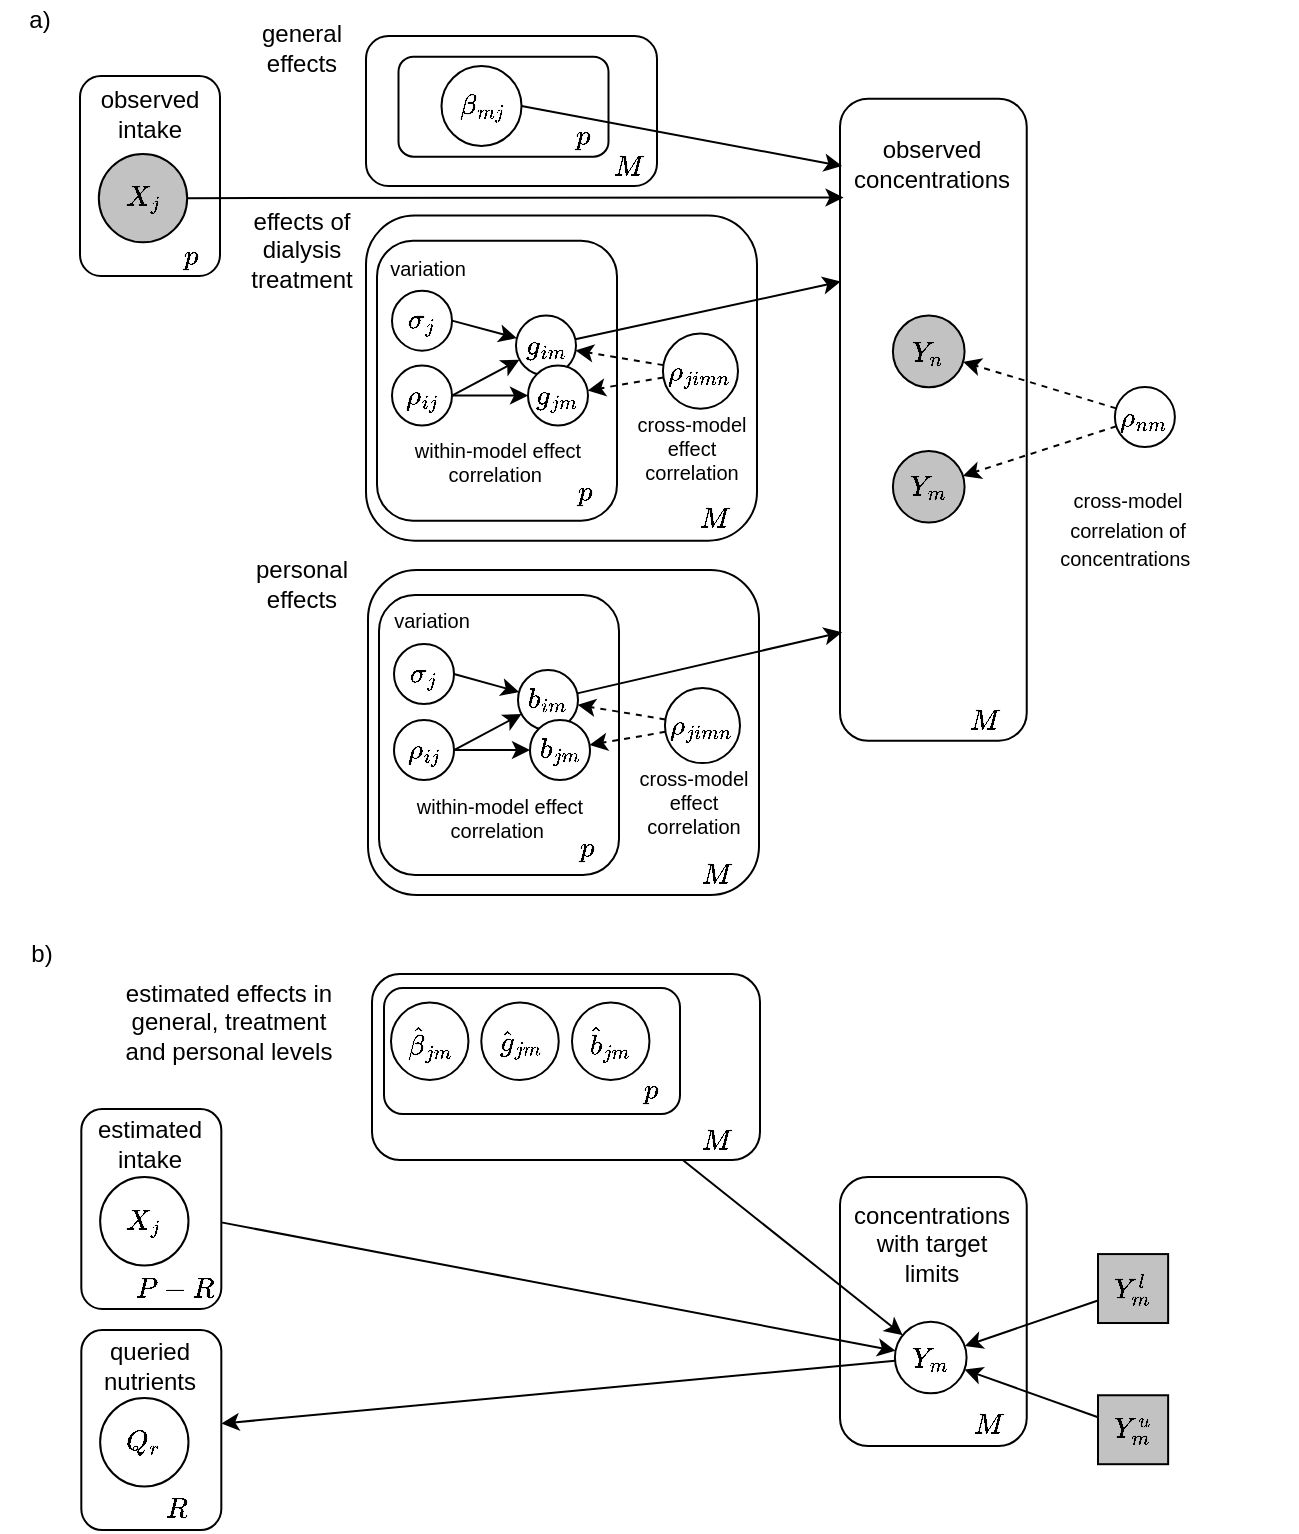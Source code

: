 <mxfile version="20.4.2" type="device"><diagram id="aVDJ6qa08OiUKi7-cSPi" name="MEBN-conditioned"><mxGraphModel dx="1385" dy="662" grid="1" gridSize="10" guides="1" tooltips="1" connect="1" arrows="1" fold="1" page="0" pageScale="1" pageWidth="827" pageHeight="1169" math="1" shadow="0"><root><mxCell id="0"/><mxCell id="1" parent="0"/><mxCell id="Wu0eMoK5NsrAPK4ZpF4r-55" value="" style="rounded=1;whiteSpace=wrap;html=1;" parent="1" vertex="1"><mxGeometry x="420" y="588.52" width="93.37" height="134.47" as="geometry"/></mxCell><mxCell id="Wu0eMoK5NsrAPK4ZpF4r-51" value="" style="rounded=1;whiteSpace=wrap;html=1;" parent="1" vertex="1"><mxGeometry x="186" y="487.03" width="194" height="92.97" as="geometry"/></mxCell><mxCell id="6NtO6H2NxVi4LjylE7MF-1" value="" style="group" parent="1" vertex="1" connectable="0"><mxGeometry x="78.5" y="30.32" width="569.94" height="390" as="geometry"/></mxCell><mxCell id="6NtO6H2NxVi4LjylE7MF-3" value="" style="rounded=1;whiteSpace=wrap;html=1;" parent="6NtO6H2NxVi4LjylE7MF-1" vertex="1"><mxGeometry x="104.5" y="-12.32" width="145.5" height="75" as="geometry"/></mxCell><mxCell id="6NtO6H2NxVi4LjylE7MF-16" value="$$M$$" style="text;html=1;strokeColor=none;fillColor=none;align=center;verticalAlign=middle;whiteSpace=wrap;rounded=0;" parent="6NtO6H2NxVi4LjylE7MF-1" vertex="1"><mxGeometry x="216" y="42.68" width="40" height="20" as="geometry"/></mxCell><mxCell id="nGZGbsInb6ep9h1au_5J-101" value="&lt;span style=&quot;color: rgba(0 , 0 , 0 , 0) ; font-family: monospace ; font-size: 0px&quot;&gt;%3CmxGraphModel%3E%3Croot%3E%3CmxCell%20id%3D%220%22%2F%3E%3CmxCell%20id%3D%221%22%20parent%3D%220%22%2F%3E%3CmxCell%20id%3D%222%22%20value%3D%22%24%24P%24%24%22%20style%3D%22text%3Bhtml%3D1%3BstrokeColor%3Dnone%3BfillColor%3Dnone%3Balign%3Dcenter%3BverticalAlign%3Dmiddle%3BwhiteSpace%3Dwrap%3Brounded%3D0%3B%22%20vertex%3D%221%22%20parent%3D%221%22%3E%3CmxGeometry%20x%3D%22215.0%22%20y%3D%22492%22%20width%3D%2240%22%20height%3D%2220%22%20as%3D%22geometry%22%2F%3E%3C%2FmxCell%3E%3C%2Froot%3E%3C%2FmxGraphModel%3E&lt;/span&gt;" style="rounded=1;whiteSpace=wrap;html=1;" parent="6NtO6H2NxVi4LjylE7MF-1" vertex="1"><mxGeometry x="104.5" y="77.47" width="195.5" height="162.53" as="geometry"/></mxCell><mxCell id="5dJXcv4AR0Vq1lV-FccK-24" value="&lt;span style=&quot;color: rgba(0 , 0 , 0 , 0) ; font-family: monospace ; font-size: 0px&quot;&gt;%3CmxGraphModel%3E%3Croot%3E%3CmxCell%20id%3D%220%22%2F%3E%3CmxCell%20id%3D%221%22%20parent%3D%220%22%2F%3E%3CmxCell%20id%3D%222%22%20value%3D%22%24%24P%24%24%22%20style%3D%22text%3Bhtml%3D1%3BstrokeColor%3Dnone%3BfillColor%3Dnone%3Balign%3Dcenter%3BverticalAlign%3Dmiddle%3BwhiteSpace%3Dwrap%3Brounded%3D0%3B%22%20vertex%3D%221%22%20parent%3D%221%22%3E%3CmxGeometry%20x%3D%22215.0%22%20y%3D%22492%22%20width%3D%2240%22%20height%3D%2220%22%20as%3D%22geometry%22%2F%3E%3C%2FmxCell%3E%3C%2Froot%3E%3C%2FmxGraphModel%3E&lt;/span&gt;" style="rounded=1;whiteSpace=wrap;html=1;" parent="6NtO6H2NxVi4LjylE7MF-1" vertex="1"><mxGeometry x="110" y="90" width="120" height="140" as="geometry"/></mxCell><mxCell id="nGZGbsInb6ep9h1au_5J-102" value="\(g_{im}\)" style="ellipse;whiteSpace=wrap;html=1;aspect=fixed;strokeWidth=1;" parent="6NtO6H2NxVi4LjylE7MF-1" vertex="1"><mxGeometry x="179.5" y="127.47" width="30" height="30" as="geometry"/></mxCell><mxCell id="nGZGbsInb6ep9h1au_5J-103" value="&lt;b&gt;\(\sigma_j\)&lt;/b&gt;" style="ellipse;whiteSpace=wrap;html=1;aspect=fixed;strokeWidth=1;" parent="6NtO6H2NxVi4LjylE7MF-1" vertex="1"><mxGeometry x="117.5" y="115.0" width="30" height="30" as="geometry"/></mxCell><mxCell id="nGZGbsInb6ep9h1au_5J-104" value="&lt;b&gt;\(\rho_{ij}\)&lt;/b&gt;" style="ellipse;whiteSpace=wrap;html=1;aspect=fixed;strokeWidth=1;" parent="6NtO6H2NxVi4LjylE7MF-1" vertex="1"><mxGeometry x="117.5" y="152.47" width="30" height="30" as="geometry"/></mxCell><mxCell id="nGZGbsInb6ep9h1au_5J-105" value="" style="endArrow=classic;html=1;exitX=1;exitY=0.5;exitDx=0;exitDy=0;" parent="6NtO6H2NxVi4LjylE7MF-1" source="nGZGbsInb6ep9h1au_5J-103" target="nGZGbsInb6ep9h1au_5J-102" edge="1"><mxGeometry width="50" height="50" relative="1" as="geometry"><mxPoint x="215.107" y="141.863" as="sourcePoint"/><mxPoint x="232.556" y="121.773" as="targetPoint"/></mxGeometry></mxCell><mxCell id="nGZGbsInb6ep9h1au_5J-106" value="" style="endArrow=classic;html=1;exitX=1;exitY=0.5;exitDx=0;exitDy=0;" parent="6NtO6H2NxVi4LjylE7MF-1" source="nGZGbsInb6ep9h1au_5J-104" target="nGZGbsInb6ep9h1au_5J-102" edge="1"><mxGeometry width="50" height="50" relative="1" as="geometry"><mxPoint x="225.107" y="151.863" as="sourcePoint"/><mxPoint x="242.556" y="131.773" as="targetPoint"/></mxGeometry></mxCell><mxCell id="nGZGbsInb6ep9h1au_5J-107" value="\(g_{jm}\)" style="ellipse;whiteSpace=wrap;html=1;aspect=fixed;strokeWidth=1;" parent="6NtO6H2NxVi4LjylE7MF-1" vertex="1"><mxGeometry x="185.5" y="152.47" width="30" height="30" as="geometry"/></mxCell><mxCell id="nGZGbsInb6ep9h1au_5J-108" value="" style="endArrow=classic;html=1;exitX=1;exitY=0.5;exitDx=0;exitDy=0;" parent="6NtO6H2NxVi4LjylE7MF-1" source="nGZGbsInb6ep9h1au_5J-104" target="nGZGbsInb6ep9h1au_5J-107" edge="1"><mxGeometry width="50" height="50" relative="1" as="geometry"><mxPoint x="157.5" y="177.47" as="sourcePoint"/><mxPoint x="193.893" y="163.077" as="targetPoint"/></mxGeometry></mxCell><mxCell id="nGZGbsInb6ep9h1au_5J-110" value="effects of dialysis treatment" style="text;html=1;strokeColor=none;fillColor=none;align=center;verticalAlign=middle;whiteSpace=wrap;rounded=0;" parent="6NtO6H2NxVi4LjylE7MF-1" vertex="1"><mxGeometry x="52.5" y="84.68" width="40" height="20" as="geometry"/></mxCell><mxCell id="nGZGbsInb6ep9h1au_5J-112" value="variation" style="text;html=1;strokeColor=none;fillColor=none;align=center;verticalAlign=middle;whiteSpace=wrap;rounded=0;fontSize=10;" parent="6NtO6H2NxVi4LjylE7MF-1" vertex="1"><mxGeometry x="115.5" y="94" width="40" height="20" as="geometry"/></mxCell><mxCell id="6NtO6H2NxVi4LjylE7MF-32" value="general effects" style="text;html=1;strokeColor=none;fillColor=none;align=center;verticalAlign=middle;whiteSpace=wrap;rounded=0;" parent="6NtO6H2NxVi4LjylE7MF-1" vertex="1"><mxGeometry x="52.5" y="-16.0" width="40" height="20" as="geometry"/></mxCell><mxCell id="6G7llWFd6efyTcc-rQVs-10" value="" style="endArrow=classic;html=1;dashed=1;" parent="6NtO6H2NxVi4LjylE7MF-1" source="6G7llWFd6efyTcc-rQVs-9" target="nGZGbsInb6ep9h1au_5J-102" edge="1"><mxGeometry width="50" height="50" relative="1" as="geometry"><mxPoint x="304.5" y="325.21" as="sourcePoint"/><mxPoint x="333.37" y="91.48" as="targetPoint"/></mxGeometry></mxCell><mxCell id="6G7llWFd6efyTcc-rQVs-11" value="" style="endArrow=classic;html=1;dashed=1;" parent="6NtO6H2NxVi4LjylE7MF-1" source="6G7llWFd6efyTcc-rQVs-9" target="nGZGbsInb6ep9h1au_5J-107" edge="1"><mxGeometry width="50" height="50" relative="1" as="geometry"><mxPoint x="405.609" y="267.541" as="sourcePoint"/><mxPoint x="216.402" y="155.122" as="targetPoint"/></mxGeometry></mxCell><mxCell id="6G7llWFd6efyTcc-rQVs-9" value="&lt;b&gt;\(\rho_{jimn}\)&lt;/b&gt;" style="ellipse;whiteSpace=wrap;html=1;aspect=fixed;strokeWidth=1;" parent="6NtO6H2NxVi4LjylE7MF-1" vertex="1"><mxGeometry x="252.97" y="136.47" width="37.53" height="37.53" as="geometry"/></mxCell><mxCell id="6NtO6H2NxVi4LjylE7MF-33" value="personal effects" style="text;html=1;strokeColor=none;fillColor=none;align=center;verticalAlign=middle;whiteSpace=wrap;rounded=0;" parent="6NtO6H2NxVi4LjylE7MF-1" vertex="1"><mxGeometry x="52.5" y="251.21" width="40" height="20" as="geometry"/></mxCell><mxCell id="5dJXcv4AR0Vq1lV-FccK-4" value="" style="rounded=1;whiteSpace=wrap;html=1;" parent="6NtO6H2NxVi4LjylE7MF-1" vertex="1"><mxGeometry x="341.5" y="19" width="93.37" height="321" as="geometry"/></mxCell><mxCell id="5dJXcv4AR0Vq1lV-FccK-5" value="&lt;span&gt;\(Y_m\)&lt;/span&gt;" style="ellipse;whiteSpace=wrap;html=1;aspect=fixed;fillColor=#C2C2C2;" parent="6NtO6H2NxVi4LjylE7MF-1" vertex="1"><mxGeometry x="367.95" y="195.15" width="35.84" height="35.84" as="geometry"/></mxCell><mxCell id="5dJXcv4AR0Vq1lV-FccK-6" value="$$M$$" style="text;html=1;strokeColor=none;fillColor=none;align=center;verticalAlign=middle;whiteSpace=wrap;rounded=0;" parent="6NtO6H2NxVi4LjylE7MF-1" vertex="1"><mxGeometry x="394.87" y="320" width="40" height="20" as="geometry"/></mxCell><mxCell id="5dJXcv4AR0Vq1lV-FccK-22" value="" style="rounded=1;whiteSpace=wrap;html=1;" parent="6NtO6H2NxVi4LjylE7MF-1" vertex="1"><mxGeometry x="120.75" y="-2" width="105" height="50" as="geometry"/></mxCell><mxCell id="5dJXcv4AR0Vq1lV-FccK-7" value="&lt;span&gt;\(Y_n\)&lt;/span&gt;" style="ellipse;whiteSpace=wrap;html=1;aspect=fixed;fillColor=#C2C2C2;" parent="6NtO6H2NxVi4LjylE7MF-1" vertex="1"><mxGeometry x="367.95" y="127.47" width="35.84" height="35.84" as="geometry"/></mxCell><mxCell id="5dJXcv4AR0Vq1lV-FccK-9" value="observed concentrations" style="text;html=1;strokeColor=none;fillColor=none;align=center;verticalAlign=middle;whiteSpace=wrap;rounded=0;" parent="6NtO6H2NxVi4LjylE7MF-1" vertex="1"><mxGeometry x="367.95" y="41.99" width="40" height="20" as="geometry"/></mxCell><mxCell id="nGZGbsInb6ep9h1au_5J-98" value="&lt;font style=&quot;font-size: 10px;&quot;&gt;&lt;br&gt;cross-model correlation of concentrations&amp;nbsp;&lt;/font&gt;" style="text;html=1;strokeColor=none;fillColor=none;align=center;verticalAlign=middle;whiteSpace=wrap;rounded=0;" parent="6NtO6H2NxVi4LjylE7MF-1" vertex="1"><mxGeometry x="465.94" y="216.23" width="40" height="20" as="geometry"/></mxCell><mxCell id="nGZGbsInb6ep9h1au_5J-29" value="&lt;b&gt;\(\rho_{nm}\)&lt;/b&gt;" style="ellipse;whiteSpace=wrap;html=1;aspect=fixed;strokeWidth=1;" parent="6NtO6H2NxVi4LjylE7MF-1" vertex="1"><mxGeometry x="478.94" y="163.23" width="30" height="30" as="geometry"/></mxCell><mxCell id="nGZGbsInb6ep9h1au_5J-99" value="" style="endArrow=classic;html=1;dashed=1;" parent="6NtO6H2NxVi4LjylE7MF-1" source="nGZGbsInb6ep9h1au_5J-29" target="5dJXcv4AR0Vq1lV-FccK-7" edge="1"><mxGeometry width="50" height="50" relative="1" as="geometry"><mxPoint x="301.534" y="-72.713" as="sourcePoint"/><mxPoint x="459" y="-189.98" as="targetPoint"/></mxGeometry></mxCell><mxCell id="nGZGbsInb6ep9h1au_5J-100" value="" style="endArrow=classic;html=1;dashed=1;" parent="6NtO6H2NxVi4LjylE7MF-1" source="nGZGbsInb6ep9h1au_5J-29" target="5dJXcv4AR0Vq1lV-FccK-5" edge="1"><mxGeometry width="50" height="50" relative="1" as="geometry"><mxPoint x="301.232" y="-62.612" as="sourcePoint"/><mxPoint x="460.5" y="-147.24" as="targetPoint"/></mxGeometry></mxCell><mxCell id="6NtO6H2NxVi4LjylE7MF-28" value="" style="endArrow=classic;html=1;exitX=1;exitY=0.5;exitDx=0;exitDy=0;entryX=0.011;entryY=0.105;entryDx=0;entryDy=0;entryPerimeter=0;" parent="6NtO6H2NxVi4LjylE7MF-1" source="6NtO6H2NxVi4LjylE7MF-10" target="5dJXcv4AR0Vq1lV-FccK-4" edge="1"><mxGeometry width="50" height="50" relative="1" as="geometry"><mxPoint x="148" y="39" as="sourcePoint"/><mxPoint x="386.027" y="63.943" as="targetPoint"/></mxGeometry></mxCell><mxCell id="nGZGbsInb6ep9h1au_5J-113" value="" style="endArrow=classic;html=1;entryX=0.004;entryY=0.285;entryDx=0;entryDy=0;entryPerimeter=0;" parent="6NtO6H2NxVi4LjylE7MF-1" source="nGZGbsInb6ep9h1au_5J-102" target="5dJXcv4AR0Vq1lV-FccK-4" edge="1"><mxGeometry width="50" height="50" relative="1" as="geometry"><mxPoint x="216.107" y="278.603" as="sourcePoint"/><mxPoint x="401.5" y="99.68" as="targetPoint"/></mxGeometry></mxCell><mxCell id="6NtO6H2NxVi4LjylE7MF-10" value="\(\beta_{mj}\)" style="ellipse;whiteSpace=wrap;html=1;aspect=fixed;strokeWidth=1;" parent="6NtO6H2NxVi4LjylE7MF-1" vertex="1"><mxGeometry x="142.25" y="2.68" width="40" height="40" as="geometry"/></mxCell><mxCell id="5dJXcv4AR0Vq1lV-FccK-25" value="$$p$$" style="text;html=1;strokeColor=none;fillColor=none;align=center;verticalAlign=middle;whiteSpace=wrap;rounded=0;" parent="6NtO6H2NxVi4LjylE7MF-1" vertex="1"><mxGeometry x="194" y="206" width="40" height="20" as="geometry"/></mxCell><mxCell id="nGZGbsInb6ep9h1au_5J-111" value="&lt;font style=&quot;font-size: 10px;&quot;&gt;within-model effect correlation&amp;nbsp;&lt;/font&gt;" style="text;html=1;strokeColor=none;fillColor=none;align=center;verticalAlign=middle;whiteSpace=wrap;rounded=0;fontSize=10;" parent="6NtO6H2NxVi4LjylE7MF-1" vertex="1"><mxGeometry x="115" y="191.0" width="110" height="20" as="geometry"/></mxCell><mxCell id="C6hK4m4qgjMgjXC43oum-12" value="&lt;font style=&quot;font-size: 10px;&quot;&gt;&lt;br style=&quot;font-size: 10px;&quot;&gt;cross-model effect correlation&lt;/font&gt;" style="text;html=1;strokeColor=none;fillColor=none;align=center;verticalAlign=middle;whiteSpace=wrap;rounded=0;fontSize=10;" parent="6NtO6H2NxVi4LjylE7MF-1" vertex="1"><mxGeometry x="232" y="173.47" width="70" height="27.53" as="geometry"/></mxCell><mxCell id="5dJXcv4AR0Vq1lV-FccK-101" value="$$M$$" style="text;html=1;strokeColor=none;fillColor=none;align=center;verticalAlign=middle;whiteSpace=wrap;rounded=0;" parent="6NtO6H2NxVi4LjylE7MF-1" vertex="1"><mxGeometry x="259" y="219" width="40" height="20" as="geometry"/></mxCell><mxCell id="6NtO6H2NxVi4LjylE7MF-2" value="" style="rounded=1;whiteSpace=wrap;html=1;" parent="1" vertex="1"><mxGeometry x="40" y="38" width="70" height="100" as="geometry"/></mxCell><mxCell id="6NtO6H2NxVi4LjylE7MF-5" value="" style="ellipse;whiteSpace=wrap;html=1;aspect=fixed;fillColor=#C2C2C2;" parent="1" vertex="1"><mxGeometry x="49.41" y="76.99" width="44.17" height="44.17" as="geometry"/></mxCell><mxCell id="6NtO6H2NxVi4LjylE7MF-20" value="\(X_j\)" style="text;html=1;strokeColor=none;fillColor=#C2C2C2;align=center;verticalAlign=middle;whiteSpace=wrap;rounded=0;" parent="1" vertex="1"><mxGeometry x="56.5" y="91.68" width="30" height="14.79" as="geometry"/></mxCell><mxCell id="6NtO6H2NxVi4LjylE7MF-21" value="observed intake" style="text;html=1;strokeColor=none;fillColor=none;align=center;verticalAlign=middle;whiteSpace=wrap;rounded=0;" parent="1" vertex="1"><mxGeometry x="54.5" y="46.5" width="40" height="20" as="geometry"/></mxCell><mxCell id="6NtO6H2NxVi4LjylE7MF-22" value="$$p$$" style="text;html=1;strokeColor=none;fillColor=none;align=center;verticalAlign=middle;whiteSpace=wrap;rounded=0;" parent="1" vertex="1"><mxGeometry x="75.5" y="118.16" width="40" height="20" as="geometry"/></mxCell><mxCell id="6NtO6H2NxVi4LjylE7MF-29" value="" style="rounded=0;orthogonalLoop=1;jettySize=auto;html=1;entryX=0.019;entryY=0.154;entryDx=0;entryDy=0;entryPerimeter=0;" parent="1" source="6NtO6H2NxVi4LjylE7MF-5" target="5dJXcv4AR0Vq1lV-FccK-4" edge="1"><mxGeometry relative="1" as="geometry"><mxPoint x="463.967" y="100.379" as="targetPoint"/></mxGeometry></mxCell><mxCell id="rzlimOEO3dygl_G3cAE3-1" value="a)" style="text;html=1;strokeColor=none;fillColor=none;align=center;verticalAlign=middle;whiteSpace=wrap;rounded=0;" parent="1" vertex="1"><mxGeometry width="40" height="20" as="geometry"/></mxCell><mxCell id="Wu0eMoK5NsrAPK4ZpF4r-1" value="b)" style="text;html=1;strokeColor=none;fillColor=none;align=center;verticalAlign=middle;whiteSpace=wrap;rounded=0;" parent="1" vertex="1"><mxGeometry x="0.66" y="467.03" width="40" height="20" as="geometry"/></mxCell><mxCell id="Wu0eMoK5NsrAPK4ZpF4r-20" value="" style="endArrow=classic;html=1;" parent="1" source="Wu0eMoK5NsrAPK4ZpF4r-29" target="6G7llWFd6efyTcc-rQVs-65" edge="1"><mxGeometry width="50" height="50" relative="1" as="geometry"><mxPoint x="537.707" y="591.43" as="sourcePoint"/><mxPoint x="409.34" y="604.558" as="targetPoint"/></mxGeometry></mxCell><mxCell id="Wu0eMoK5NsrAPK4ZpF4r-28" value="" style="endArrow=classic;html=1;" parent="1" source="Wu0eMoK5NsrAPK4ZpF4r-51" target="6G7llWFd6efyTcc-rQVs-65" edge="1"><mxGeometry width="50" height="50" relative="1" as="geometry"><mxPoint x="586.05" y="548.697" as="sourcePoint"/><mxPoint x="729.586" y="533.14" as="targetPoint"/></mxGeometry></mxCell><mxCell id="Wu0eMoK5NsrAPK4ZpF4r-29" value="" style="rounded=1;whiteSpace=wrap;html=1;" parent="1" vertex="1"><mxGeometry x="40.66" y="554.53" width="70" height="100" as="geometry"/></mxCell><mxCell id="Wu0eMoK5NsrAPK4ZpF4r-30" value="" style="ellipse;whiteSpace=wrap;html=1;aspect=fixed;fillColor=none;" parent="1" vertex="1"><mxGeometry x="50.07" y="588.52" width="44.17" height="44.17" as="geometry"/></mxCell><mxCell id="Wu0eMoK5NsrAPK4ZpF4r-31" value="\(X_j\)" style="text;html=1;strokeColor=none;fillColor=default;align=center;verticalAlign=middle;whiteSpace=wrap;rounded=0;" parent="1" vertex="1"><mxGeometry x="57.16" y="603.21" width="30" height="14.79" as="geometry"/></mxCell><mxCell id="Wu0eMoK5NsrAPK4ZpF4r-32" value="estimated intake" style="text;html=1;strokeColor=none;fillColor=none;align=center;verticalAlign=middle;whiteSpace=wrap;rounded=0;" parent="1" vertex="1"><mxGeometry x="55.16" y="562.03" width="40" height="20" as="geometry"/></mxCell><mxCell id="Wu0eMoK5NsrAPK4ZpF4r-33" value="$$P-R$$" style="text;html=1;strokeColor=none;fillColor=none;align=center;verticalAlign=middle;whiteSpace=wrap;rounded=0;" parent="1" vertex="1"><mxGeometry x="68.16" y="633.69" width="40" height="20" as="geometry"/></mxCell><mxCell id="Wu0eMoK5NsrAPK4ZpF4r-34" value="" style="rounded=1;whiteSpace=wrap;html=1;" parent="1" vertex="1"><mxGeometry x="40.66" y="665.06" width="70" height="100" as="geometry"/></mxCell><mxCell id="Wu0eMoK5NsrAPK4ZpF4r-35" value="" style="ellipse;whiteSpace=wrap;html=1;aspect=fixed;" parent="1" vertex="1"><mxGeometry x="50.07" y="699.05" width="44.17" height="44.17" as="geometry"/></mxCell><mxCell id="Wu0eMoK5NsrAPK4ZpF4r-36" value="\(Q_r\)" style="text;html=1;strokeColor=none;fillColor=none;align=center;verticalAlign=middle;whiteSpace=wrap;rounded=0;" parent="1" vertex="1"><mxGeometry x="57.16" y="713.74" width="30" height="14.79" as="geometry"/></mxCell><mxCell id="Wu0eMoK5NsrAPK4ZpF4r-37" value="queried&lt;br&gt;nutrients" style="text;html=1;strokeColor=none;fillColor=none;align=center;verticalAlign=middle;whiteSpace=wrap;rounded=0;" parent="1" vertex="1"><mxGeometry x="55.16" y="672.56" width="40" height="20" as="geometry"/></mxCell><mxCell id="Wu0eMoK5NsrAPK4ZpF4r-38" value="$$R$$" style="text;html=1;strokeColor=none;fillColor=none;align=center;verticalAlign=middle;whiteSpace=wrap;rounded=0;" parent="1" vertex="1"><mxGeometry x="68.16" y="744.22" width="40" height="20" as="geometry"/></mxCell><mxCell id="Wu0eMoK5NsrAPK4ZpF4r-40" value="" style="endArrow=classic;html=1;" parent="1" source="6G7llWFd6efyTcc-rQVs-65" target="Wu0eMoK5NsrAPK4ZpF4r-34" edge="1"><mxGeometry width="50" height="50" relative="1" as="geometry"><mxPoint x="137.66" y="615.53" as="sourcePoint"/><mxPoint x="417.66" y="654.04" as="targetPoint"/></mxGeometry></mxCell><mxCell id="Wu0eMoK5NsrAPK4ZpF4r-70" value="$$M$$" style="text;html=1;strokeColor=none;fillColor=none;align=center;verticalAlign=middle;whiteSpace=wrap;rounded=0;" parent="1" vertex="1"><mxGeometry x="473.37" y="701.52" width="43.13" height="20" as="geometry"/></mxCell><mxCell id="6G7llWFd6efyTcc-rQVs-65" value="&lt;span&gt;\(Y_m\)&lt;/span&gt;" style="ellipse;whiteSpace=wrap;html=1;aspect=fixed;" parent="1" vertex="1"><mxGeometry x="447.45" y="660.84" width="35.84" height="35.84" as="geometry"/></mxCell><mxCell id="6G7llWFd6efyTcc-rQVs-68" value="estimated effects in general, treatment and personal levels" style="text;html=1;strokeColor=none;fillColor=none;align=center;verticalAlign=middle;whiteSpace=wrap;rounded=0;" parent="1" vertex="1"><mxGeometry x="57.16" y="501.27" width="115" height="20" as="geometry"/></mxCell><mxCell id="6G7llWFd6efyTcc-rQVs-72" value="concentrations with target limits" style="text;html=1;strokeColor=none;fillColor=none;align=center;verticalAlign=middle;whiteSpace=wrap;rounded=0;" parent="1" vertex="1"><mxGeometry x="446.45" y="611.51" width="40" height="20" as="geometry"/></mxCell><mxCell id="5dJXcv4AR0Vq1lV-FccK-11" value="&lt;span style=&quot;&quot;&gt;\(Y^l_m\)&lt;/span&gt;" style="rounded=0;whiteSpace=wrap;html=1;strokeWidth=1;fillColor=#C2C2C2;" parent="1" vertex="1"><mxGeometry x="549" y="627.04" width="35.07" height="34.47" as="geometry"/></mxCell><mxCell id="5dJXcv4AR0Vq1lV-FccK-12" value="&lt;span style=&quot;&quot;&gt;\(Y^u_m\)&lt;/span&gt;" style="rounded=0;whiteSpace=wrap;html=1;strokeWidth=1;fillColor=#C2C2C2;" parent="1" vertex="1"><mxGeometry x="549" y="697.63" width="35.07" height="34.47" as="geometry"/></mxCell><mxCell id="5dJXcv4AR0Vq1lV-FccK-14" value="" style="endArrow=classic;html=1;" parent="1" source="5dJXcv4AR0Vq1lV-FccK-11" target="6G7llWFd6efyTcc-rQVs-65" edge="1"><mxGeometry width="50" height="50" relative="1" as="geometry"><mxPoint x="333.377" y="595.97" as="sourcePoint"/><mxPoint x="460.364" y="678.965" as="targetPoint"/></mxGeometry></mxCell><mxCell id="5dJXcv4AR0Vq1lV-FccK-16" value="" style="endArrow=classic;html=1;" parent="1" source="5dJXcv4AR0Vq1lV-FccK-12" target="6G7llWFd6efyTcc-rQVs-65" edge="1"><mxGeometry width="50" height="50" relative="1" as="geometry"><mxPoint x="559" y="635.455" as="sourcePoint"/><mxPoint x="490.488" y="679.139" as="targetPoint"/></mxGeometry></mxCell><mxCell id="5dJXcv4AR0Vq1lV-FccK-23" value="$$p$$" style="text;html=1;strokeColor=none;fillColor=none;align=center;verticalAlign=middle;whiteSpace=wrap;rounded=0;" parent="1" vertex="1"><mxGeometry x="271.5" y="58" width="40" height="20" as="geometry"/></mxCell><mxCell id="5dJXcv4AR0Vq1lV-FccK-102" value="&lt;span style=&quot;color: rgba(0 , 0 , 0 , 0) ; font-family: monospace ; font-size: 0px&quot;&gt;%3CmxGraphModel%3E%3Croot%3E%3CmxCell%20id%3D%220%22%2F%3E%3CmxCell%20id%3D%221%22%20parent%3D%220%22%2F%3E%3CmxCell%20id%3D%222%22%20value%3D%22%24%24P%24%24%22%20style%3D%22text%3Bhtml%3D1%3BstrokeColor%3Dnone%3BfillColor%3Dnone%3Balign%3Dcenter%3BverticalAlign%3Dmiddle%3BwhiteSpace%3Dwrap%3Brounded%3D0%3B%22%20vertex%3D%221%22%20parent%3D%221%22%3E%3CmxGeometry%20x%3D%22215.0%22%20y%3D%22492%22%20width%3D%2240%22%20height%3D%2220%22%20as%3D%22geometry%22%2F%3E%3C%2FmxCell%3E%3C%2Froot%3E%3C%2FmxGraphModel%3E&lt;/span&gt;" style="rounded=1;whiteSpace=wrap;html=1;" parent="1" vertex="1"><mxGeometry x="184" y="285.01" width="195.5" height="162.53" as="geometry"/></mxCell><mxCell id="5dJXcv4AR0Vq1lV-FccK-103" value="&lt;span style=&quot;color: rgba(0 , 0 , 0 , 0) ; font-family: monospace ; font-size: 0px&quot;&gt;%3CmxGraphModel%3E%3Croot%3E%3CmxCell%20id%3D%220%22%2F%3E%3CmxCell%20id%3D%221%22%20parent%3D%220%22%2F%3E%3CmxCell%20id%3D%222%22%20value%3D%22%24%24P%24%24%22%20style%3D%22text%3Bhtml%3D1%3BstrokeColor%3Dnone%3BfillColor%3Dnone%3Balign%3Dcenter%3BverticalAlign%3Dmiddle%3BwhiteSpace%3Dwrap%3Brounded%3D0%3B%22%20vertex%3D%221%22%20parent%3D%221%22%3E%3CmxGeometry%20x%3D%22215.0%22%20y%3D%22492%22%20width%3D%2240%22%20height%3D%2220%22%20as%3D%22geometry%22%2F%3E%3C%2FmxCell%3E%3C%2Froot%3E%3C%2FmxGraphModel%3E&lt;/span&gt;" style="rounded=1;whiteSpace=wrap;html=1;" parent="1" vertex="1"><mxGeometry x="189.5" y="297.54" width="120" height="140" as="geometry"/></mxCell><mxCell id="5dJXcv4AR0Vq1lV-FccK-104" value="\(b_{im}\)" style="ellipse;whiteSpace=wrap;html=1;aspect=fixed;strokeWidth=1;" parent="1" vertex="1"><mxGeometry x="259" y="335.01" width="30" height="30" as="geometry"/></mxCell><mxCell id="5dJXcv4AR0Vq1lV-FccK-105" value="&lt;b&gt;\(\sigma_{j}\)&lt;/b&gt;" style="ellipse;whiteSpace=wrap;html=1;aspect=fixed;strokeWidth=1;" parent="1" vertex="1"><mxGeometry x="197.0" y="322.01" width="30" height="30" as="geometry"/></mxCell><mxCell id="5dJXcv4AR0Vq1lV-FccK-106" value="&lt;b&gt;\(\rho_{ij}\)&lt;/b&gt;" style="ellipse;whiteSpace=wrap;html=1;aspect=fixed;strokeWidth=1;" parent="1" vertex="1"><mxGeometry x="197.0" y="360.01" width="30" height="30" as="geometry"/></mxCell><mxCell id="5dJXcv4AR0Vq1lV-FccK-107" value="" style="endArrow=classic;html=1;exitX=1;exitY=0.5;exitDx=0;exitDy=0;" parent="1" source="5dJXcv4AR0Vq1lV-FccK-105" target="5dJXcv4AR0Vq1lV-FccK-104" edge="1"><mxGeometry width="50" height="50" relative="1" as="geometry"><mxPoint x="216.107" y="319.083" as="sourcePoint"/><mxPoint x="233.556" y="298.993" as="targetPoint"/></mxGeometry></mxCell><mxCell id="5dJXcv4AR0Vq1lV-FccK-108" value="" style="endArrow=classic;html=1;exitX=1;exitY=0.5;exitDx=0;exitDy=0;" parent="1" source="5dJXcv4AR0Vq1lV-FccK-106" target="5dJXcv4AR0Vq1lV-FccK-104" edge="1"><mxGeometry width="50" height="50" relative="1" as="geometry"><mxPoint x="226.107" y="329.083" as="sourcePoint"/><mxPoint x="243.556" y="308.993" as="targetPoint"/></mxGeometry></mxCell><mxCell id="5dJXcv4AR0Vq1lV-FccK-109" value="\(b_{jm}\)" style="ellipse;whiteSpace=wrap;html=1;aspect=fixed;strokeWidth=1;" parent="1" vertex="1"><mxGeometry x="265" y="360.01" width="30" height="30" as="geometry"/></mxCell><mxCell id="5dJXcv4AR0Vq1lV-FccK-110" value="" style="endArrow=classic;html=1;exitX=1;exitY=0.5;exitDx=0;exitDy=0;" parent="1" source="5dJXcv4AR0Vq1lV-FccK-106" target="5dJXcv4AR0Vq1lV-FccK-109" edge="1"><mxGeometry width="50" height="50" relative="1" as="geometry"><mxPoint x="158.5" y="354.69" as="sourcePoint"/><mxPoint x="194.893" y="340.297" as="targetPoint"/></mxGeometry></mxCell><mxCell id="5dJXcv4AR0Vq1lV-FccK-111" value="variation" style="text;html=1;strokeColor=none;fillColor=none;align=center;verticalAlign=middle;whiteSpace=wrap;rounded=0;fontSize=10;" parent="1" vertex="1"><mxGeometry x="196" y="299.86" width="40" height="20" as="geometry"/></mxCell><mxCell id="5dJXcv4AR0Vq1lV-FccK-112" value="" style="endArrow=classic;html=1;dashed=1;" parent="1" source="5dJXcv4AR0Vq1lV-FccK-114" target="5dJXcv4AR0Vq1lV-FccK-104" edge="1"><mxGeometry width="50" height="50" relative="1" as="geometry"><mxPoint x="305.5" y="502.43" as="sourcePoint"/><mxPoint x="334.37" y="268.7" as="targetPoint"/></mxGeometry></mxCell><mxCell id="5dJXcv4AR0Vq1lV-FccK-113" value="" style="endArrow=classic;html=1;dashed=1;" parent="1" source="5dJXcv4AR0Vq1lV-FccK-114" target="5dJXcv4AR0Vq1lV-FccK-109" edge="1"><mxGeometry width="50" height="50" relative="1" as="geometry"><mxPoint x="406.609" y="444.761" as="sourcePoint"/><mxPoint x="217.402" y="332.342" as="targetPoint"/></mxGeometry></mxCell><mxCell id="5dJXcv4AR0Vq1lV-FccK-114" value="&lt;b&gt;\(\rho_{jimn}\)&lt;/b&gt;" style="ellipse;whiteSpace=wrap;html=1;aspect=fixed;strokeWidth=1;" parent="1" vertex="1"><mxGeometry x="332.47" y="344.01" width="37.53" height="37.53" as="geometry"/></mxCell><mxCell id="5dJXcv4AR0Vq1lV-FccK-115" value="$$p$$" style="text;html=1;strokeColor=none;fillColor=none;align=center;verticalAlign=middle;whiteSpace=wrap;rounded=0;" parent="1" vertex="1"><mxGeometry x="273.5" y="413.54" width="40" height="20" as="geometry"/></mxCell><mxCell id="5dJXcv4AR0Vq1lV-FccK-266" value="" style="rounded=1;whiteSpace=wrap;html=1;" parent="1" vertex="1"><mxGeometry x="192" y="494.06" width="148" height="62.97" as="geometry"/></mxCell><mxCell id="5dJXcv4AR0Vq1lV-FccK-116" value="&lt;font style=&quot;font-size: 10px;&quot;&gt;within-model effect correlation&amp;nbsp;&lt;/font&gt;" style="text;html=1;strokeColor=none;fillColor=none;align=center;verticalAlign=middle;whiteSpace=wrap;rounded=0;fontSize=10;" parent="1" vertex="1"><mxGeometry x="194.5" y="398.54" width="110" height="20" as="geometry"/></mxCell><mxCell id="5dJXcv4AR0Vq1lV-FccK-117" value="&lt;font style=&quot;font-size: 10px;&quot;&gt;&lt;br style=&quot;font-size: 10px;&quot;&gt;cross-model effect correlation&lt;/font&gt;" style="text;html=1;strokeColor=none;fillColor=none;align=center;verticalAlign=middle;whiteSpace=wrap;rounded=0;fontSize=10;" parent="1" vertex="1"><mxGeometry x="311.5" y="381.01" width="70" height="27.53" as="geometry"/></mxCell><mxCell id="5dJXcv4AR0Vq1lV-FccK-118" value="$$M$$" style="text;html=1;strokeColor=none;fillColor=none;align=center;verticalAlign=middle;whiteSpace=wrap;rounded=0;" parent="1" vertex="1"><mxGeometry x="338.5" y="426.54" width="40" height="20" as="geometry"/></mxCell><mxCell id="6G7llWFd6efyTcc-rQVs-17" value="" style="endArrow=classic;html=1;entryX=0.011;entryY=0.831;entryDx=0;entryDy=0;entryPerimeter=0;" parent="1" source="5dJXcv4AR0Vq1lV-FccK-104" target="5dJXcv4AR0Vq1lV-FccK-4" edge="1"><mxGeometry width="50" height="50" relative="1" as="geometry"><mxPoint x="289.128" y="334.491" as="sourcePoint"/><mxPoint x="462.566" y="298.618" as="targetPoint"/></mxGeometry></mxCell><mxCell id="Wu0eMoK5NsrAPK4ZpF4r-27" value="\(\hat{\beta}_{jm}\)" style="ellipse;whiteSpace=wrap;html=1;aspect=fixed;strokeWidth=1;" parent="1" vertex="1"><mxGeometry x="195.5" y="501.27" width="38.73" height="38.73" as="geometry"/></mxCell><mxCell id="5dJXcv4AR0Vq1lV-FccK-267" value="\(\hat{g}_{jm}\)" style="ellipse;whiteSpace=wrap;html=1;aspect=fixed;strokeWidth=1;" parent="1" vertex="1"><mxGeometry x="240.64" y="501.27" width="38.73" height="38.73" as="geometry"/></mxCell><mxCell id="5dJXcv4AR0Vq1lV-FccK-268" value="&lt;span style=&quot;&quot;&gt;\(\hat{b}_{jm}\)&lt;/span&gt;" style="ellipse;whiteSpace=wrap;html=1;aspect=fixed;strokeWidth=1;" parent="1" vertex="1"><mxGeometry x="286" y="501.27" width="38.73" height="38.73" as="geometry"/></mxCell><mxCell id="5dJXcv4AR0Vq1lV-FccK-269" value="$$p$$" style="text;html=1;strokeColor=none;fillColor=none;align=center;verticalAlign=middle;whiteSpace=wrap;rounded=0;" parent="1" vertex="1"><mxGeometry x="306" y="535.03" width="40" height="20" as="geometry"/></mxCell><mxCell id="5dJXcv4AR0Vq1lV-FccK-270" value="$$M$$" style="text;html=1;strokeColor=none;fillColor=none;align=center;verticalAlign=middle;whiteSpace=wrap;rounded=0;" parent="1" vertex="1"><mxGeometry x="338.5" y="560" width="40" height="20" as="geometry"/></mxCell></root></mxGraphModel></diagram></mxfile>